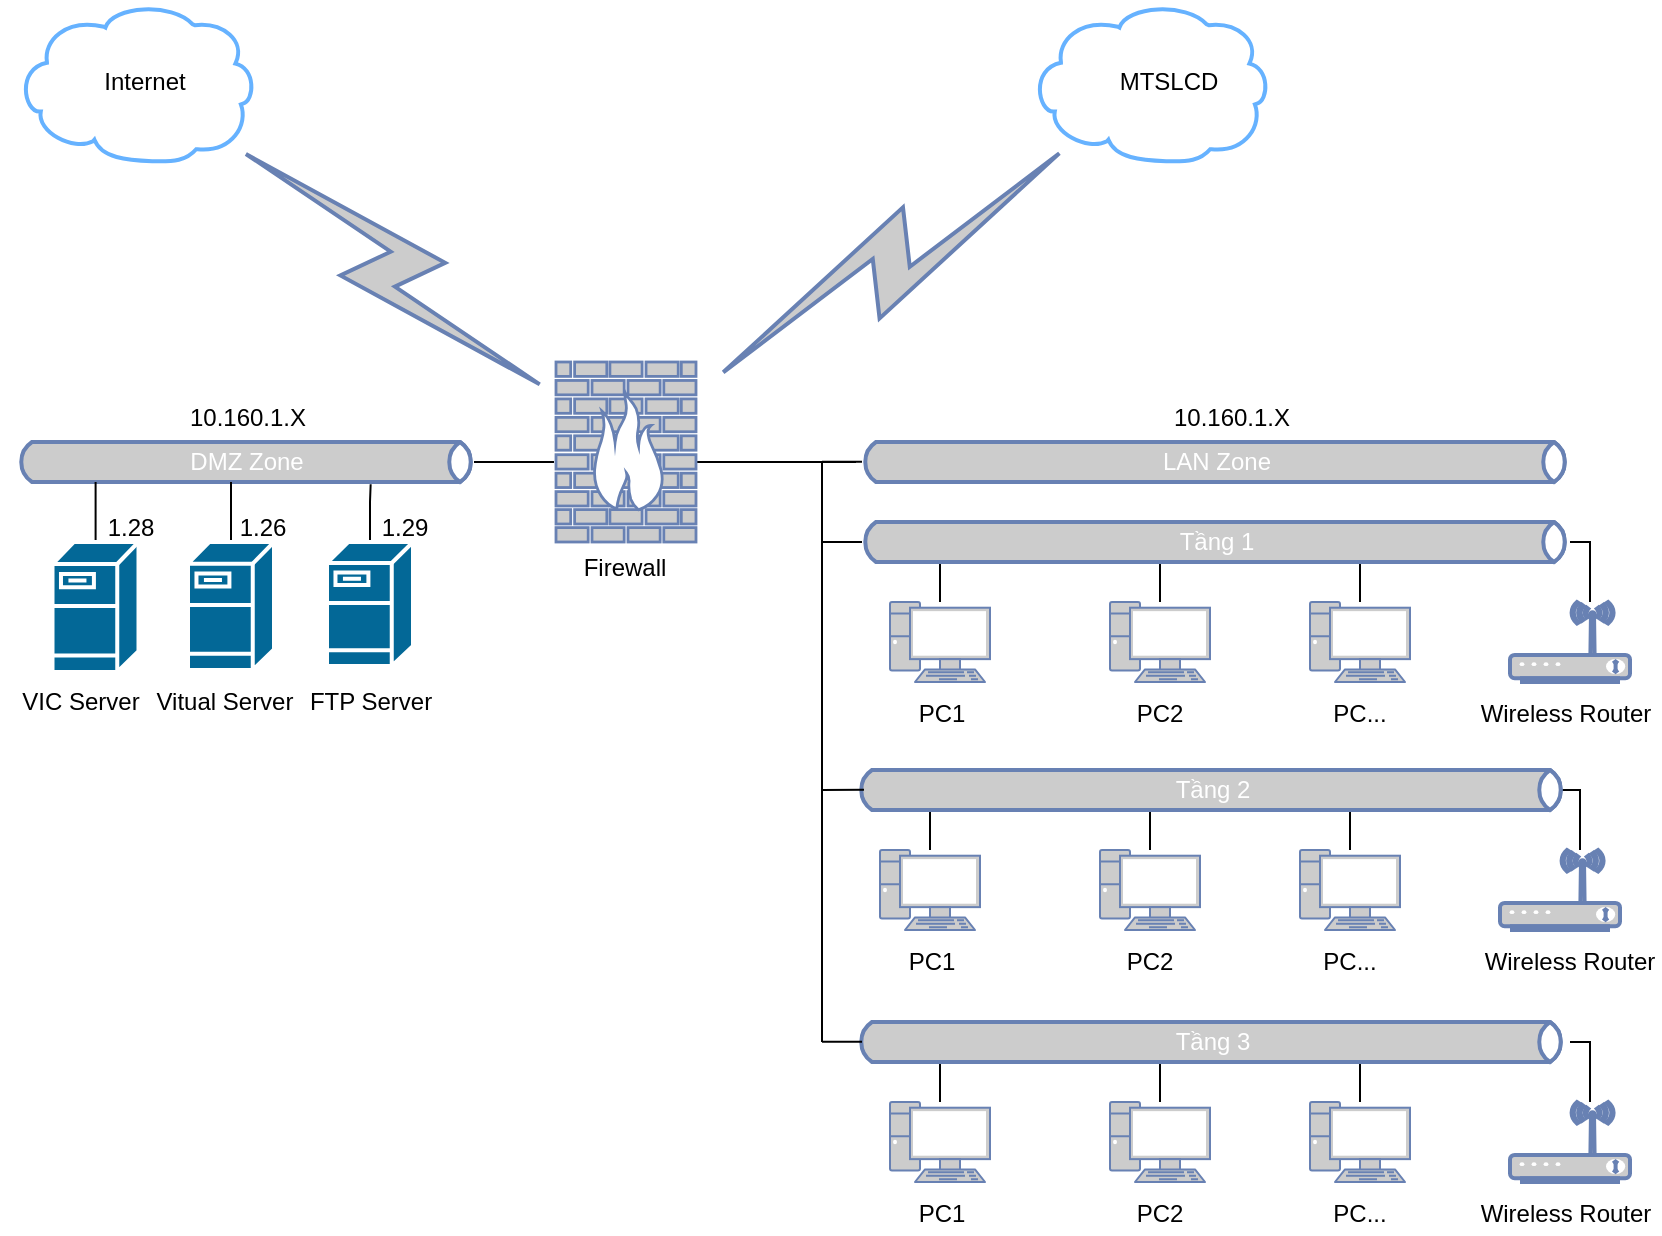 <mxfile version="15.7.3" type="github">
  <diagram id="vFVZr5ZUK7QjxJgk3TGd" name="Page-1">
    <mxGraphModel dx="1014" dy="500" grid="0" gridSize="10" guides="1" tooltips="1" connect="1" arrows="1" fold="1" page="1" pageScale="1" pageWidth="850" pageHeight="1100" math="0" shadow="0">
      <root>
        <mxCell id="0" />
        <mxCell id="1" parent="0" />
        <mxCell id="_GwrwizW0Nzzv00RuE5P-2" value="LAN Zone" style="html=1;outlineConnect=0;fillColor=#CCCCCC;strokeColor=#6881B3;gradientColor=none;gradientDirection=north;strokeWidth=2;shape=mxgraph.networks.bus;gradientColor=none;gradientDirection=north;fontColor=#ffffff;perimeter=backbonePerimeter;backboneSize=20;" vertex="1" parent="1">
          <mxGeometry x="432" y="240" width="355" height="20" as="geometry" />
        </mxCell>
        <mxCell id="_GwrwizW0Nzzv00RuE5P-4" value="DMZ Zone" style="html=1;outlineConnect=0;fillColor=#CCCCCC;strokeColor=#6881B3;gradientColor=none;gradientDirection=north;strokeWidth=2;shape=mxgraph.networks.bus;gradientColor=none;gradientDirection=north;fontColor=#ffffff;perimeter=backbonePerimeter;backboneSize=20;" vertex="1" parent="1">
          <mxGeometry x="10" y="240" width="230" height="20" as="geometry" />
        </mxCell>
        <mxCell id="_GwrwizW0Nzzv00RuE5P-23" style="edgeStyle=none;rounded=0;orthogonalLoop=1;jettySize=auto;html=1;endArrow=none;endFill=0;" edge="1" parent="1" source="_GwrwizW0Nzzv00RuE5P-6" target="_GwrwizW0Nzzv00RuE5P-22">
          <mxGeometry relative="1" as="geometry" />
        </mxCell>
        <mxCell id="_GwrwizW0Nzzv00RuE5P-6" value="" style="fontColor=#0066CC;verticalAlign=top;verticalLabelPosition=bottom;labelPosition=center;align=center;html=1;outlineConnect=0;fillColor=#CCCCCC;strokeColor=#6881B3;gradientColor=none;gradientDirection=north;strokeWidth=2;shape=mxgraph.networks.pc;" vertex="1" parent="1">
          <mxGeometry x="447" y="320" width="50" height="40" as="geometry" />
        </mxCell>
        <mxCell id="_GwrwizW0Nzzv00RuE5P-8" value="" style="fontColor=#0066CC;verticalAlign=top;verticalLabelPosition=bottom;labelPosition=center;align=center;html=1;outlineConnect=0;fillColor=#CCCCCC;strokeColor=#6881B3;gradientColor=none;gradientDirection=north;strokeWidth=2;shape=mxgraph.networks.wireless_modem;" vertex="1" parent="1">
          <mxGeometry x="757" y="320" width="60" height="40" as="geometry" />
        </mxCell>
        <mxCell id="_GwrwizW0Nzzv00RuE5P-24" style="edgeStyle=none;rounded=0;orthogonalLoop=1;jettySize=auto;html=1;endArrow=none;endFill=0;" edge="1" parent="1" source="_GwrwizW0Nzzv00RuE5P-9" target="_GwrwizW0Nzzv00RuE5P-22">
          <mxGeometry relative="1" as="geometry" />
        </mxCell>
        <mxCell id="_GwrwizW0Nzzv00RuE5P-9" value="" style="fontColor=#0066CC;verticalAlign=top;verticalLabelPosition=bottom;labelPosition=center;align=center;html=1;outlineConnect=0;fillColor=#CCCCCC;strokeColor=#6881B3;gradientColor=none;gradientDirection=north;strokeWidth=2;shape=mxgraph.networks.pc;" vertex="1" parent="1">
          <mxGeometry x="557" y="320" width="50" height="40" as="geometry" />
        </mxCell>
        <mxCell id="_GwrwizW0Nzzv00RuE5P-25" style="edgeStyle=none;rounded=0;orthogonalLoop=1;jettySize=auto;html=1;endArrow=none;endFill=0;" edge="1" parent="1" source="_GwrwizW0Nzzv00RuE5P-11" target="_GwrwizW0Nzzv00RuE5P-22">
          <mxGeometry relative="1" as="geometry" />
        </mxCell>
        <mxCell id="_GwrwizW0Nzzv00RuE5P-11" value="" style="fontColor=#0066CC;verticalAlign=top;verticalLabelPosition=bottom;labelPosition=center;align=center;html=1;outlineConnect=0;fillColor=#CCCCCC;strokeColor=#6881B3;gradientColor=none;gradientDirection=north;strokeWidth=2;shape=mxgraph.networks.pc;" vertex="1" parent="1">
          <mxGeometry x="657" y="320" width="50" height="40" as="geometry" />
        </mxCell>
        <mxCell id="_GwrwizW0Nzzv00RuE5P-18" value="PC1" style="text;html=1;strokeColor=none;fillColor=none;align=center;verticalAlign=middle;whiteSpace=wrap;rounded=0;" vertex="1" parent="1">
          <mxGeometry x="443" y="366" width="60" height="20" as="geometry" />
        </mxCell>
        <mxCell id="_GwrwizW0Nzzv00RuE5P-19" value="PC2" style="text;html=1;strokeColor=none;fillColor=none;align=center;verticalAlign=middle;whiteSpace=wrap;rounded=0;" vertex="1" parent="1">
          <mxGeometry x="552" y="366" width="60" height="20" as="geometry" />
        </mxCell>
        <mxCell id="_GwrwizW0Nzzv00RuE5P-20" value="PC..." style="text;html=1;strokeColor=none;fillColor=none;align=center;verticalAlign=middle;whiteSpace=wrap;rounded=0;" vertex="1" parent="1">
          <mxGeometry x="652" y="366" width="60" height="20" as="geometry" />
        </mxCell>
        <mxCell id="_GwrwizW0Nzzv00RuE5P-21" value="Wireless Router" style="text;html=1;strokeColor=none;fillColor=none;align=center;verticalAlign=middle;whiteSpace=wrap;rounded=0;" vertex="1" parent="1">
          <mxGeometry x="740" y="366" width="90" height="20" as="geometry" />
        </mxCell>
        <mxCell id="_GwrwizW0Nzzv00RuE5P-27" style="edgeStyle=orthogonalEdgeStyle;rounded=0;orthogonalLoop=1;jettySize=auto;html=1;endArrow=none;endFill=0;" edge="1" parent="1" target="_GwrwizW0Nzzv00RuE5P-8">
          <mxGeometry relative="1" as="geometry">
            <mxPoint x="827" y="320" as="targetPoint" />
            <mxPoint x="787" y="290" as="sourcePoint" />
            <Array as="points">
              <mxPoint x="797" y="290" />
            </Array>
          </mxGeometry>
        </mxCell>
        <mxCell id="_GwrwizW0Nzzv00RuE5P-22" value="Tầng 1" style="html=1;outlineConnect=0;fillColor=#CCCCCC;strokeColor=#6881B3;gradientColor=none;gradientDirection=north;strokeWidth=2;shape=mxgraph.networks.bus;gradientColor=none;gradientDirection=north;fontColor=#ffffff;perimeter=backbonePerimeter;backboneSize=20;" vertex="1" parent="1">
          <mxGeometry x="432" y="280" width="355" height="20" as="geometry" />
        </mxCell>
        <mxCell id="_GwrwizW0Nzzv00RuE5P-28" style="edgeStyle=none;rounded=0;orthogonalLoop=1;jettySize=auto;html=1;endArrow=none;endFill=0;" edge="1" parent="1" source="_GwrwizW0Nzzv00RuE5P-29" target="_GwrwizW0Nzzv00RuE5P-40">
          <mxGeometry relative="1" as="geometry" />
        </mxCell>
        <mxCell id="_GwrwizW0Nzzv00RuE5P-29" value="" style="fontColor=#0066CC;verticalAlign=top;verticalLabelPosition=bottom;labelPosition=center;align=center;html=1;outlineConnect=0;fillColor=#CCCCCC;strokeColor=#6881B3;gradientColor=none;gradientDirection=north;strokeWidth=2;shape=mxgraph.networks.pc;" vertex="1" parent="1">
          <mxGeometry x="442" y="444" width="50" height="40" as="geometry" />
        </mxCell>
        <mxCell id="_GwrwizW0Nzzv00RuE5P-30" value="" style="fontColor=#0066CC;verticalAlign=top;verticalLabelPosition=bottom;labelPosition=center;align=center;html=1;outlineConnect=0;fillColor=#CCCCCC;strokeColor=#6881B3;gradientColor=none;gradientDirection=north;strokeWidth=2;shape=mxgraph.networks.wireless_modem;" vertex="1" parent="1">
          <mxGeometry x="752" y="444" width="60" height="40" as="geometry" />
        </mxCell>
        <mxCell id="_GwrwizW0Nzzv00RuE5P-31" style="edgeStyle=none;rounded=0;orthogonalLoop=1;jettySize=auto;html=1;endArrow=none;endFill=0;" edge="1" parent="1" source="_GwrwizW0Nzzv00RuE5P-32" target="_GwrwizW0Nzzv00RuE5P-40">
          <mxGeometry relative="1" as="geometry" />
        </mxCell>
        <mxCell id="_GwrwizW0Nzzv00RuE5P-32" value="" style="fontColor=#0066CC;verticalAlign=top;verticalLabelPosition=bottom;labelPosition=center;align=center;html=1;outlineConnect=0;fillColor=#CCCCCC;strokeColor=#6881B3;gradientColor=none;gradientDirection=north;strokeWidth=2;shape=mxgraph.networks.pc;" vertex="1" parent="1">
          <mxGeometry x="552" y="444" width="50" height="40" as="geometry" />
        </mxCell>
        <mxCell id="_GwrwizW0Nzzv00RuE5P-33" style="edgeStyle=none;rounded=0;orthogonalLoop=1;jettySize=auto;html=1;endArrow=none;endFill=0;" edge="1" parent="1" source="_GwrwizW0Nzzv00RuE5P-34" target="_GwrwizW0Nzzv00RuE5P-40">
          <mxGeometry relative="1" as="geometry" />
        </mxCell>
        <mxCell id="_GwrwizW0Nzzv00RuE5P-34" value="" style="fontColor=#0066CC;verticalAlign=top;verticalLabelPosition=bottom;labelPosition=center;align=center;html=1;outlineConnect=0;fillColor=#CCCCCC;strokeColor=#6881B3;gradientColor=none;gradientDirection=north;strokeWidth=2;shape=mxgraph.networks.pc;" vertex="1" parent="1">
          <mxGeometry x="652" y="444" width="50" height="40" as="geometry" />
        </mxCell>
        <mxCell id="_GwrwizW0Nzzv00RuE5P-35" value="PC1" style="text;html=1;strokeColor=none;fillColor=none;align=center;verticalAlign=middle;whiteSpace=wrap;rounded=0;" vertex="1" parent="1">
          <mxGeometry x="438" y="490" width="60" height="20" as="geometry" />
        </mxCell>
        <mxCell id="_GwrwizW0Nzzv00RuE5P-36" value="PC2" style="text;html=1;strokeColor=none;fillColor=none;align=center;verticalAlign=middle;whiteSpace=wrap;rounded=0;" vertex="1" parent="1">
          <mxGeometry x="547" y="490" width="60" height="20" as="geometry" />
        </mxCell>
        <mxCell id="_GwrwizW0Nzzv00RuE5P-37" value="PC..." style="text;html=1;strokeColor=none;fillColor=none;align=center;verticalAlign=middle;whiteSpace=wrap;rounded=0;" vertex="1" parent="1">
          <mxGeometry x="647" y="490" width="60" height="20" as="geometry" />
        </mxCell>
        <mxCell id="_GwrwizW0Nzzv00RuE5P-38" value="Wireless Router" style="text;html=1;strokeColor=none;fillColor=none;align=center;verticalAlign=middle;whiteSpace=wrap;rounded=0;" vertex="1" parent="1">
          <mxGeometry x="742" y="490" width="90" height="20" as="geometry" />
        </mxCell>
        <mxCell id="_GwrwizW0Nzzv00RuE5P-39" style="edgeStyle=orthogonalEdgeStyle;rounded=0;orthogonalLoop=1;jettySize=auto;html=1;endArrow=none;endFill=0;" edge="1" parent="1" target="_GwrwizW0Nzzv00RuE5P-30">
          <mxGeometry relative="1" as="geometry">
            <mxPoint x="822" y="444" as="targetPoint" />
            <mxPoint x="782" y="414" as="sourcePoint" />
            <Array as="points">
              <mxPoint x="792" y="414" />
            </Array>
          </mxGeometry>
        </mxCell>
        <mxCell id="_GwrwizW0Nzzv00RuE5P-40" value="Tầng 2" style="html=1;outlineConnect=0;fillColor=#CCCCCC;strokeColor=#6881B3;gradientColor=none;gradientDirection=north;strokeWidth=2;shape=mxgraph.networks.bus;gradientColor=none;gradientDirection=north;fontColor=#ffffff;perimeter=backbonePerimeter;backboneSize=20;" vertex="1" parent="1">
          <mxGeometry x="430" y="404" width="355" height="20" as="geometry" />
        </mxCell>
        <mxCell id="_GwrwizW0Nzzv00RuE5P-41" style="edgeStyle=none;rounded=0;orthogonalLoop=1;jettySize=auto;html=1;endArrow=none;endFill=0;" edge="1" parent="1" source="_GwrwizW0Nzzv00RuE5P-42" target="_GwrwizW0Nzzv00RuE5P-53">
          <mxGeometry relative="1" as="geometry" />
        </mxCell>
        <mxCell id="_GwrwizW0Nzzv00RuE5P-42" value="" style="fontColor=#0066CC;verticalAlign=top;verticalLabelPosition=bottom;labelPosition=center;align=center;html=1;outlineConnect=0;fillColor=#CCCCCC;strokeColor=#6881B3;gradientColor=none;gradientDirection=north;strokeWidth=2;shape=mxgraph.networks.pc;" vertex="1" parent="1">
          <mxGeometry x="447" y="570" width="50" height="40" as="geometry" />
        </mxCell>
        <mxCell id="_GwrwizW0Nzzv00RuE5P-43" value="" style="fontColor=#0066CC;verticalAlign=top;verticalLabelPosition=bottom;labelPosition=center;align=center;html=1;outlineConnect=0;fillColor=#CCCCCC;strokeColor=#6881B3;gradientColor=none;gradientDirection=north;strokeWidth=2;shape=mxgraph.networks.wireless_modem;" vertex="1" parent="1">
          <mxGeometry x="757" y="570" width="60" height="40" as="geometry" />
        </mxCell>
        <mxCell id="_GwrwizW0Nzzv00RuE5P-44" style="edgeStyle=none;rounded=0;orthogonalLoop=1;jettySize=auto;html=1;endArrow=none;endFill=0;" edge="1" parent="1" source="_GwrwizW0Nzzv00RuE5P-45" target="_GwrwizW0Nzzv00RuE5P-53">
          <mxGeometry relative="1" as="geometry" />
        </mxCell>
        <mxCell id="_GwrwizW0Nzzv00RuE5P-45" value="" style="fontColor=#0066CC;verticalAlign=top;verticalLabelPosition=bottom;labelPosition=center;align=center;html=1;outlineConnect=0;fillColor=#CCCCCC;strokeColor=#6881B3;gradientColor=none;gradientDirection=north;strokeWidth=2;shape=mxgraph.networks.pc;" vertex="1" parent="1">
          <mxGeometry x="557" y="570" width="50" height="40" as="geometry" />
        </mxCell>
        <mxCell id="_GwrwizW0Nzzv00RuE5P-46" style="edgeStyle=none;rounded=0;orthogonalLoop=1;jettySize=auto;html=1;endArrow=none;endFill=0;" edge="1" parent="1" source="_GwrwizW0Nzzv00RuE5P-47" target="_GwrwizW0Nzzv00RuE5P-53">
          <mxGeometry relative="1" as="geometry" />
        </mxCell>
        <mxCell id="_GwrwizW0Nzzv00RuE5P-47" value="" style="fontColor=#0066CC;verticalAlign=top;verticalLabelPosition=bottom;labelPosition=center;align=center;html=1;outlineConnect=0;fillColor=#CCCCCC;strokeColor=#6881B3;gradientColor=none;gradientDirection=north;strokeWidth=2;shape=mxgraph.networks.pc;" vertex="1" parent="1">
          <mxGeometry x="657" y="570" width="50" height="40" as="geometry" />
        </mxCell>
        <mxCell id="_GwrwizW0Nzzv00RuE5P-48" value="PC1" style="text;html=1;strokeColor=none;fillColor=none;align=center;verticalAlign=middle;whiteSpace=wrap;rounded=0;" vertex="1" parent="1">
          <mxGeometry x="443" y="616" width="60" height="20" as="geometry" />
        </mxCell>
        <mxCell id="_GwrwizW0Nzzv00RuE5P-49" value="PC2" style="text;html=1;strokeColor=none;fillColor=none;align=center;verticalAlign=middle;whiteSpace=wrap;rounded=0;" vertex="1" parent="1">
          <mxGeometry x="552" y="616" width="60" height="20" as="geometry" />
        </mxCell>
        <mxCell id="_GwrwizW0Nzzv00RuE5P-50" value="PC..." style="text;html=1;strokeColor=none;fillColor=none;align=center;verticalAlign=middle;whiteSpace=wrap;rounded=0;" vertex="1" parent="1">
          <mxGeometry x="652" y="616" width="60" height="20" as="geometry" />
        </mxCell>
        <mxCell id="_GwrwizW0Nzzv00RuE5P-51" value="Wireless Router" style="text;html=1;strokeColor=none;fillColor=none;align=center;verticalAlign=middle;whiteSpace=wrap;rounded=0;" vertex="1" parent="1">
          <mxGeometry x="740" y="616" width="90" height="20" as="geometry" />
        </mxCell>
        <mxCell id="_GwrwizW0Nzzv00RuE5P-52" style="edgeStyle=orthogonalEdgeStyle;rounded=0;orthogonalLoop=1;jettySize=auto;html=1;endArrow=none;endFill=0;" edge="1" parent="1" target="_GwrwizW0Nzzv00RuE5P-43">
          <mxGeometry relative="1" as="geometry">
            <mxPoint x="827" y="570" as="targetPoint" />
            <mxPoint x="787" y="540" as="sourcePoint" />
            <Array as="points">
              <mxPoint x="797" y="540" />
            </Array>
          </mxGeometry>
        </mxCell>
        <mxCell id="_GwrwizW0Nzzv00RuE5P-53" value="Tầng 3" style="html=1;outlineConnect=0;fillColor=#CCCCCC;strokeColor=#6881B3;gradientColor=none;gradientDirection=north;strokeWidth=2;shape=mxgraph.networks.bus;gradientColor=none;gradientDirection=north;fontColor=#ffffff;perimeter=backbonePerimeter;backboneSize=20;" vertex="1" parent="1">
          <mxGeometry x="430" y="530" width="355" height="20" as="geometry" />
        </mxCell>
        <mxCell id="_GwrwizW0Nzzv00RuE5P-60" value="" style="endArrow=none;html=1;rounded=0;" edge="1" parent="1">
          <mxGeometry width="50" height="50" relative="1" as="geometry">
            <mxPoint x="413" y="540" as="sourcePoint" />
            <mxPoint x="413" y="250" as="targetPoint" />
          </mxGeometry>
        </mxCell>
        <mxCell id="_GwrwizW0Nzzv00RuE5P-61" value="" style="endArrow=none;html=1;rounded=0;" edge="1" parent="1">
          <mxGeometry width="50" height="50" relative="1" as="geometry">
            <mxPoint x="413" y="290" as="sourcePoint" />
            <mxPoint x="433" y="290" as="targetPoint" />
          </mxGeometry>
        </mxCell>
        <mxCell id="_GwrwizW0Nzzv00RuE5P-62" value="" style="endArrow=none;html=1;rounded=0;" edge="1" parent="1">
          <mxGeometry width="50" height="50" relative="1" as="geometry">
            <mxPoint x="413" y="249.83" as="sourcePoint" />
            <mxPoint x="433" y="249.83" as="targetPoint" />
          </mxGeometry>
        </mxCell>
        <mxCell id="_GwrwizW0Nzzv00RuE5P-63" value="" style="endArrow=none;html=1;rounded=0;" edge="1" parent="1">
          <mxGeometry width="50" height="50" relative="1" as="geometry">
            <mxPoint x="413" y="414" as="sourcePoint" />
            <mxPoint x="434" y="413.83" as="targetPoint" />
          </mxGeometry>
        </mxCell>
        <mxCell id="_GwrwizW0Nzzv00RuE5P-64" value="" style="endArrow=none;html=1;rounded=0;" edge="1" parent="1">
          <mxGeometry width="50" height="50" relative="1" as="geometry">
            <mxPoint x="413" y="539.83" as="sourcePoint" />
            <mxPoint x="433" y="539.83" as="targetPoint" />
          </mxGeometry>
        </mxCell>
        <mxCell id="_GwrwizW0Nzzv00RuE5P-88" style="edgeStyle=orthogonalEdgeStyle;rounded=0;orthogonalLoop=1;jettySize=auto;html=1;endArrow=none;endFill=0;" edge="1" parent="1" source="_GwrwizW0Nzzv00RuE5P-67" target="_GwrwizW0Nzzv00RuE5P-4">
          <mxGeometry relative="1" as="geometry">
            <Array as="points">
              <mxPoint x="118" y="260" />
              <mxPoint x="118" y="260" />
            </Array>
          </mxGeometry>
        </mxCell>
        <mxCell id="_GwrwizW0Nzzv00RuE5P-67" value="" style="shape=mxgraph.cisco.servers.fileserver;sketch=0;html=1;pointerEvents=1;dashed=0;fillColor=#036897;strokeColor=#ffffff;strokeWidth=2;verticalLabelPosition=bottom;verticalAlign=top;align=center;outlineConnect=0;" vertex="1" parent="1">
          <mxGeometry x="96" y="290" width="43" height="64" as="geometry" />
        </mxCell>
        <mxCell id="_GwrwizW0Nzzv00RuE5P-68" value="Vitual Server" style="text;html=1;strokeColor=none;fillColor=none;align=center;verticalAlign=middle;whiteSpace=wrap;rounded=0;" vertex="1" parent="1">
          <mxGeometry x="75.25" y="360" width="78.5" height="20" as="geometry" />
        </mxCell>
        <mxCell id="_GwrwizW0Nzzv00RuE5P-97" style="edgeStyle=orthogonalEdgeStyle;rounded=0;orthogonalLoop=1;jettySize=auto;html=1;endArrow=none;endFill=0;" edge="1" parent="1" source="_GwrwizW0Nzzv00RuE5P-69">
          <mxGeometry relative="1" as="geometry">
            <mxPoint x="430" y="250" as="targetPoint" />
            <Array as="points">
              <mxPoint x="370" y="250" />
              <mxPoint x="370" y="250" />
            </Array>
          </mxGeometry>
        </mxCell>
        <mxCell id="_GwrwizW0Nzzv00RuE5P-100" style="edgeStyle=none;rounded=0;orthogonalLoop=1;jettySize=auto;html=1;endArrow=none;endFill=0;" edge="1" parent="1">
          <mxGeometry relative="1" as="geometry">
            <mxPoint x="279" y="250" as="sourcePoint" />
            <mxPoint x="239" y="250" as="targetPoint" />
          </mxGeometry>
        </mxCell>
        <mxCell id="_GwrwizW0Nzzv00RuE5P-69" value="" style="fontColor=#0066CC;verticalAlign=top;verticalLabelPosition=bottom;labelPosition=center;align=center;html=1;outlineConnect=0;fillColor=#CCCCCC;strokeColor=#6881B3;gradientColor=none;gradientDirection=north;strokeWidth=2;shape=mxgraph.networks.firewall;" vertex="1" parent="1">
          <mxGeometry x="280" y="200" width="70" height="90" as="geometry" />
        </mxCell>
        <mxCell id="_GwrwizW0Nzzv00RuE5P-70" value="" style="shape=mxgraph.cisco.storage.cloud;sketch=0;html=1;pointerEvents=1;dashed=0;fillColor=none;strokeColor=#66B2FF;strokeWidth=2;verticalLabelPosition=bottom;verticalAlign=top;align=center;outlineConnect=0;" vertex="1" parent="1">
          <mxGeometry x="10" y="20" width="120" height="80" as="geometry" />
        </mxCell>
        <mxCell id="_GwrwizW0Nzzv00RuE5P-71" value="" style="shape=mxgraph.cisco.storage.cloud;sketch=0;html=1;pointerEvents=1;dashed=0;fillColor=none;strokeColor=#66B2FF;strokeWidth=2;verticalLabelPosition=bottom;verticalAlign=top;align=center;outlineConnect=0;" vertex="1" parent="1">
          <mxGeometry x="517" y="20" width="120" height="80" as="geometry" />
        </mxCell>
        <mxCell id="_GwrwizW0Nzzv00RuE5P-72" value="Internet" style="text;html=1;strokeColor=none;fillColor=none;align=center;verticalAlign=middle;whiteSpace=wrap;rounded=0;" vertex="1" parent="1">
          <mxGeometry x="34.5" y="50" width="78.5" height="20" as="geometry" />
        </mxCell>
        <mxCell id="_GwrwizW0Nzzv00RuE5P-73" value="MTSLCD" style="text;html=1;strokeColor=none;fillColor=none;align=center;verticalAlign=middle;whiteSpace=wrap;rounded=0;" vertex="1" parent="1">
          <mxGeometry x="547" y="50" width="78.5" height="20" as="geometry" />
        </mxCell>
        <mxCell id="_GwrwizW0Nzzv00RuE5P-74" value="Firewall" style="text;html=1;strokeColor=none;fillColor=none;align=center;verticalAlign=middle;whiteSpace=wrap;rounded=0;" vertex="1" parent="1">
          <mxGeometry x="275" y="293" width="78.5" height="20" as="geometry" />
        </mxCell>
        <mxCell id="_GwrwizW0Nzzv00RuE5P-76" value="" style="html=1;outlineConnect=0;fillColor=#CCCCCC;strokeColor=#6881B3;gradientColor=none;gradientDirection=north;strokeWidth=2;shape=mxgraph.networks.comm_link_edge;html=1;rounded=0;endArrow=none;endFill=0;entryX=0.2;entryY=0.87;entryDx=0;entryDy=0;entryPerimeter=0;exitX=1.061;exitY=0.125;exitDx=0;exitDy=0;exitPerimeter=0;" edge="1" parent="1" source="_GwrwizW0Nzzv00RuE5P-69" target="_GwrwizW0Nzzv00RuE5P-71">
          <mxGeometry width="100" height="100" relative="1" as="geometry">
            <mxPoint x="354.25" y="190" as="sourcePoint" />
            <mxPoint x="454.25" y="90" as="targetPoint" />
          </mxGeometry>
        </mxCell>
        <mxCell id="_GwrwizW0Nzzv00RuE5P-79" value="" style="html=1;outlineConnect=0;fillColor=#CCCCCC;strokeColor=#6881B3;gradientColor=none;gradientDirection=north;strokeWidth=2;shape=mxgraph.networks.comm_link_edge;html=1;rounded=0;endArrow=none;endFill=0;entryX=0.89;entryY=0.87;entryDx=0;entryDy=0;entryPerimeter=0;" edge="1" parent="1" source="_GwrwizW0Nzzv00RuE5P-69" target="_GwrwizW0Nzzv00RuE5P-70">
          <mxGeometry width="100" height="100" relative="1" as="geometry">
            <mxPoint x="270" y="190" as="sourcePoint" />
            <mxPoint x="340" y="80" as="targetPoint" />
          </mxGeometry>
        </mxCell>
        <mxCell id="_GwrwizW0Nzzv00RuE5P-80" value="10.160.1.X" style="text;html=1;strokeColor=none;fillColor=none;align=center;verticalAlign=middle;whiteSpace=wrap;rounded=0;" vertex="1" parent="1">
          <mxGeometry x="588" y="218" width="60" height="20" as="geometry" />
        </mxCell>
        <mxCell id="_GwrwizW0Nzzv00RuE5P-81" value="10.160.1.X" style="text;html=1;strokeColor=none;fillColor=none;align=center;verticalAlign=middle;whiteSpace=wrap;rounded=0;" vertex="1" parent="1">
          <mxGeometry x="95.5" y="218" width="60" height="20" as="geometry" />
        </mxCell>
        <mxCell id="_GwrwizW0Nzzv00RuE5P-91" style="edgeStyle=orthogonalEdgeStyle;rounded=0;orthogonalLoop=1;jettySize=auto;html=1;entryX=0.771;entryY=1.055;entryDx=0;entryDy=0;entryPerimeter=0;endArrow=none;endFill=0;" edge="1" parent="1" source="_GwrwizW0Nzzv00RuE5P-82" target="_GwrwizW0Nzzv00RuE5P-4">
          <mxGeometry relative="1" as="geometry" />
        </mxCell>
        <mxCell id="_GwrwizW0Nzzv00RuE5P-82" value="" style="shape=mxgraph.cisco.servers.fileserver;sketch=0;html=1;pointerEvents=1;dashed=0;fillColor=#036897;strokeColor=#ffffff;strokeWidth=2;verticalLabelPosition=bottom;verticalAlign=top;align=center;outlineConnect=0;" vertex="1" parent="1">
          <mxGeometry x="165.5" y="290" width="43" height="62" as="geometry" />
        </mxCell>
        <mxCell id="_GwrwizW0Nzzv00RuE5P-83" value="FTP Server" style="text;html=1;strokeColor=none;fillColor=none;align=center;verticalAlign=middle;whiteSpace=wrap;rounded=0;" vertex="1" parent="1">
          <mxGeometry x="147.75" y="360" width="78.5" height="20" as="geometry" />
        </mxCell>
        <mxCell id="_GwrwizW0Nzzv00RuE5P-92" style="edgeStyle=orthogonalEdgeStyle;rounded=0;orthogonalLoop=1;jettySize=auto;html=1;endArrow=none;endFill=0;" edge="1" parent="1" source="_GwrwizW0Nzzv00RuE5P-84" target="_GwrwizW0Nzzv00RuE5P-4">
          <mxGeometry relative="1" as="geometry">
            <Array as="points">
              <mxPoint x="50" y="273" />
              <mxPoint x="50" y="273" />
            </Array>
          </mxGeometry>
        </mxCell>
        <mxCell id="_GwrwizW0Nzzv00RuE5P-84" value="" style="shape=mxgraph.cisco.servers.fileserver;sketch=0;html=1;pointerEvents=1;dashed=0;fillColor=#036897;strokeColor=#ffffff;strokeWidth=2;verticalLabelPosition=bottom;verticalAlign=top;align=center;outlineConnect=0;" vertex="1" parent="1">
          <mxGeometry x="28.25" y="290" width="43" height="65" as="geometry" />
        </mxCell>
        <mxCell id="_GwrwizW0Nzzv00RuE5P-85" value="VIC Server" style="text;html=1;strokeColor=none;fillColor=none;align=center;verticalAlign=middle;whiteSpace=wrap;rounded=0;" vertex="1" parent="1">
          <mxGeometry x="2.5" y="360" width="78.5" height="20" as="geometry" />
        </mxCell>
        <mxCell id="_GwrwizW0Nzzv00RuE5P-93" value="1.29" style="text;html=1;strokeColor=none;fillColor=none;align=center;verticalAlign=middle;whiteSpace=wrap;rounded=0;" vertex="1" parent="1">
          <mxGeometry x="190" y="273" width="28.5" height="20" as="geometry" />
        </mxCell>
        <mxCell id="_GwrwizW0Nzzv00RuE5P-94" value="1.26" style="text;html=1;strokeColor=none;fillColor=none;align=center;verticalAlign=middle;whiteSpace=wrap;rounded=0;" vertex="1" parent="1">
          <mxGeometry x="119.25" y="273" width="28.5" height="20" as="geometry" />
        </mxCell>
        <mxCell id="_GwrwizW0Nzzv00RuE5P-95" value="1.28" style="text;html=1;strokeColor=none;fillColor=none;align=center;verticalAlign=middle;whiteSpace=wrap;rounded=0;" vertex="1" parent="1">
          <mxGeometry x="52.5" y="273" width="28.5" height="20" as="geometry" />
        </mxCell>
      </root>
    </mxGraphModel>
  </diagram>
</mxfile>
